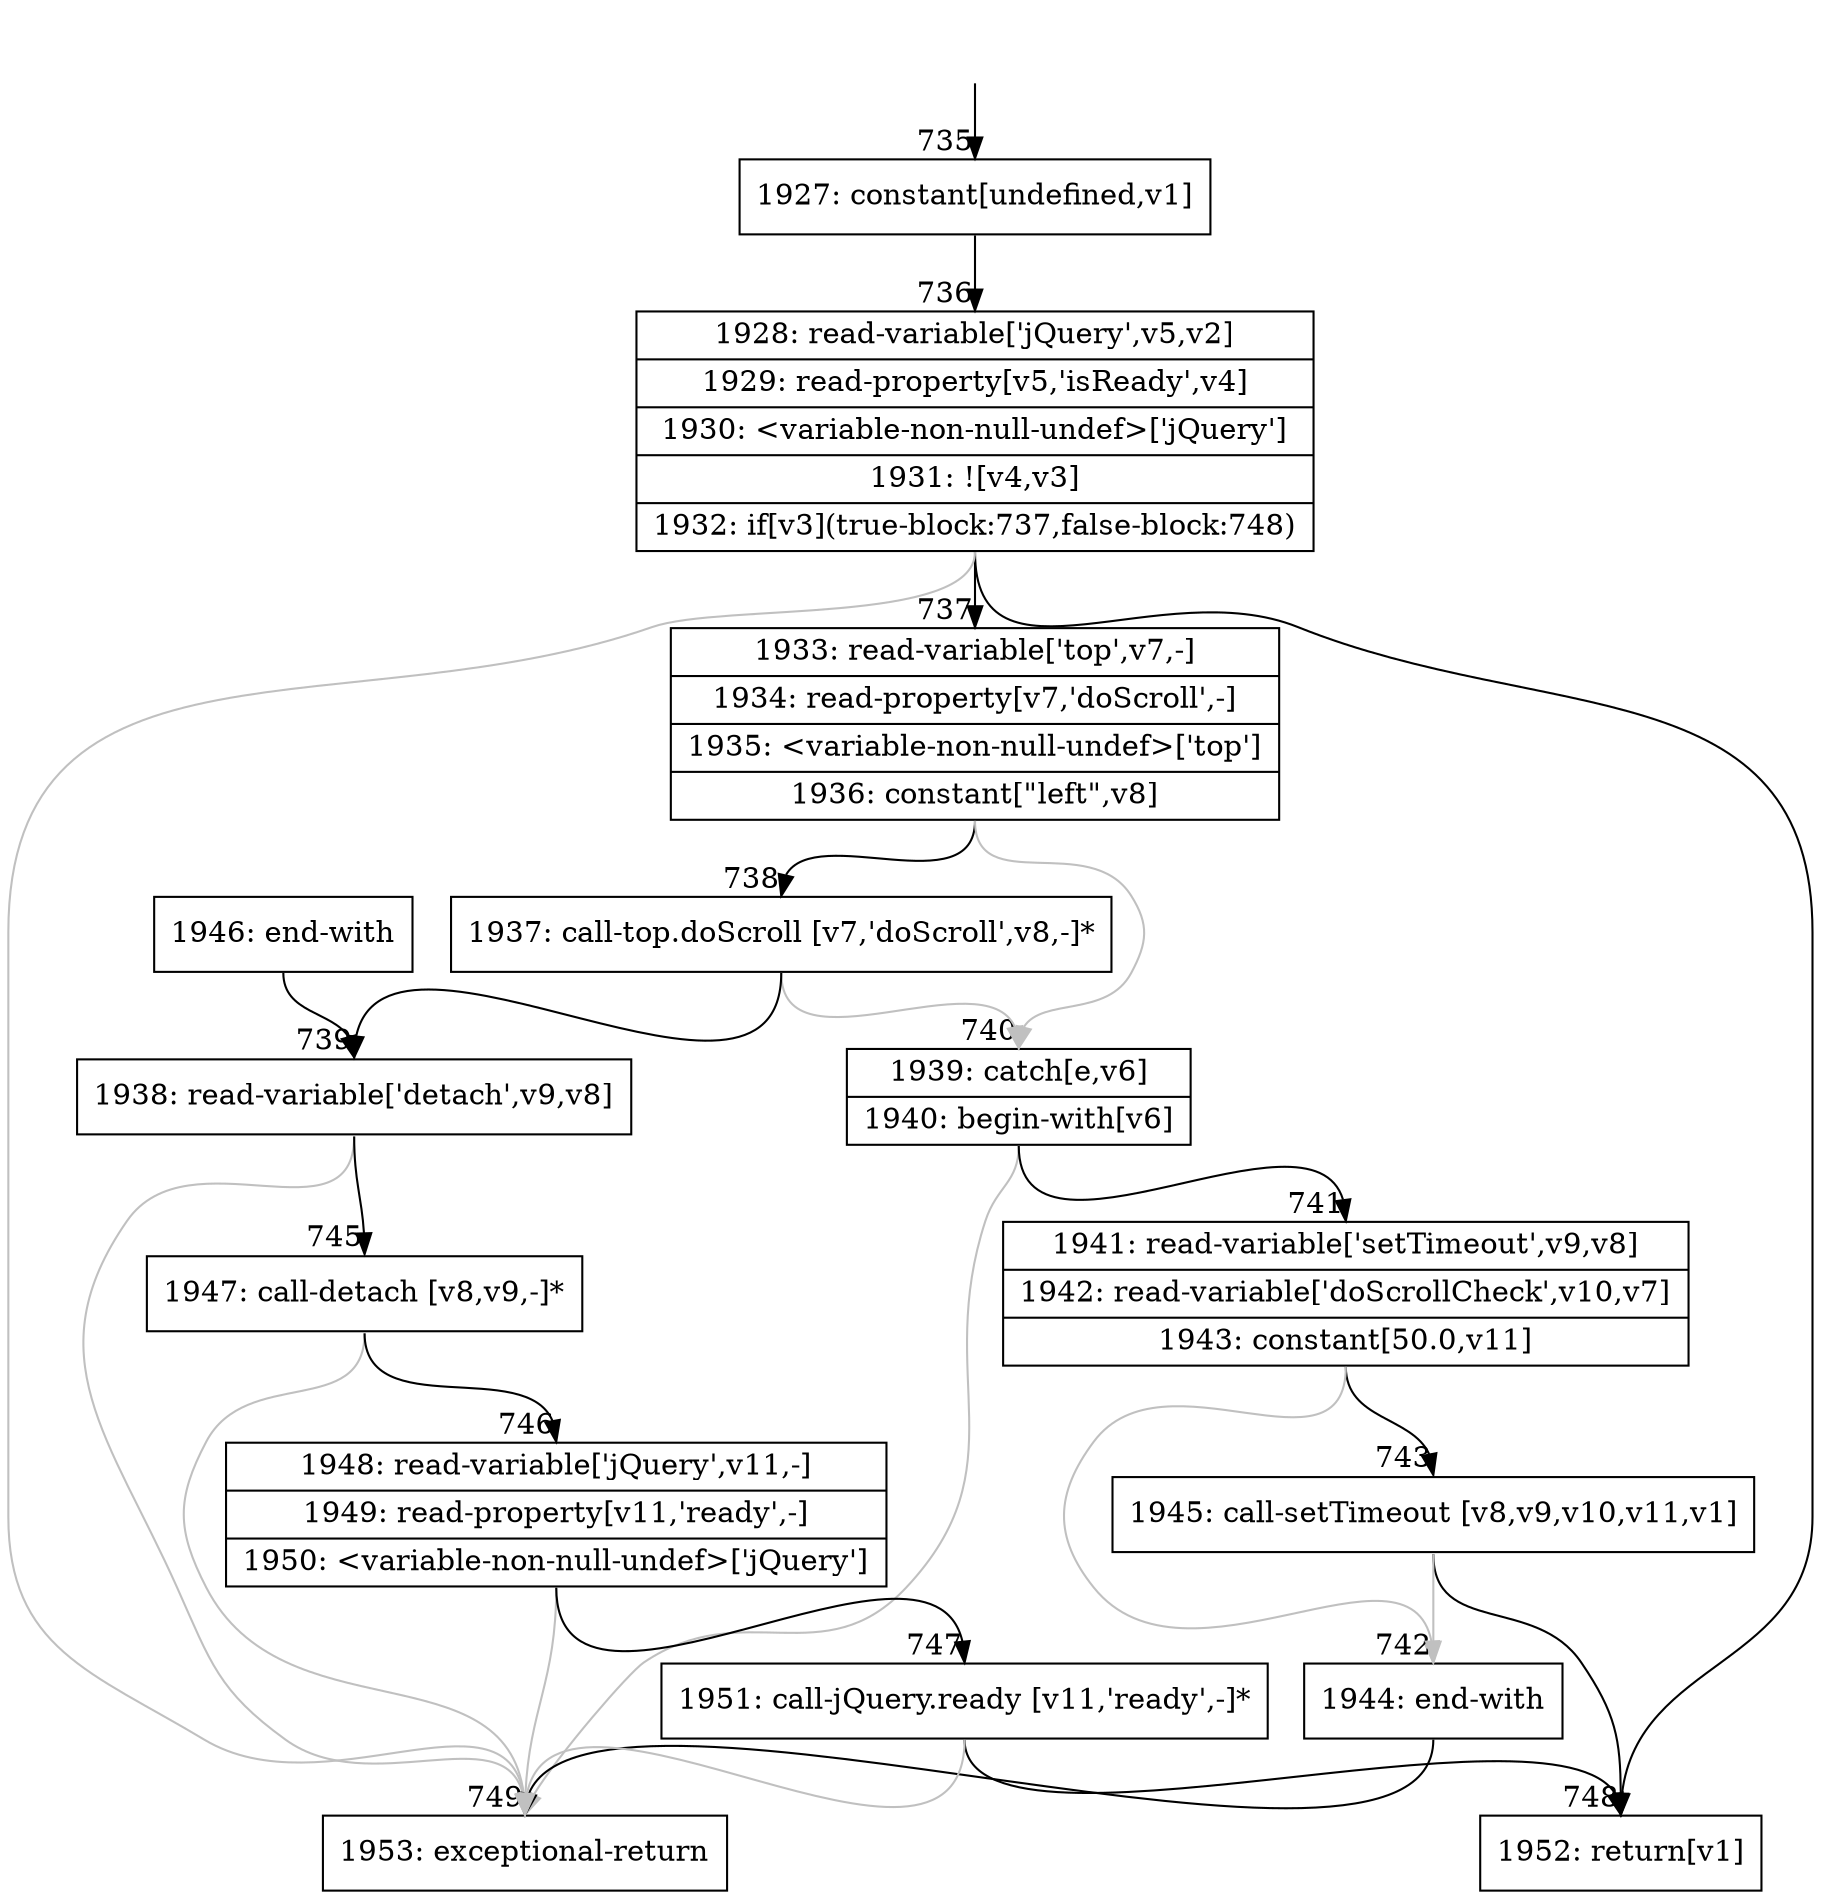 digraph {
rankdir="TD"
BB_entry54[shape=none,label=""];
BB_entry54 -> BB735 [tailport=s, headport=n, headlabel="    735"]
BB735 [shape=record label="{1927: constant[undefined,v1]}" ] 
BB735 -> BB736 [tailport=s, headport=n, headlabel="      736"]
BB736 [shape=record label="{1928: read-variable['jQuery',v5,v2]|1929: read-property[v5,'isReady',v4]|1930: \<variable-non-null-undef\>['jQuery']|1931: ![v4,v3]|1932: if[v3](true-block:737,false-block:748)}" ] 
BB736 -> BB737 [tailport=s, headport=n, headlabel="      737"]
BB736 -> BB748 [tailport=s, headport=n, headlabel="      748"]
BB736 -> BB749 [tailport=s, headport=n, color=gray, headlabel="      749"]
BB737 [shape=record label="{1933: read-variable['top',v7,-]|1934: read-property[v7,'doScroll',-]|1935: \<variable-non-null-undef\>['top']|1936: constant[\"left\",v8]}" ] 
BB737 -> BB738 [tailport=s, headport=n, headlabel="      738"]
BB737 -> BB740 [tailport=s, headport=n, color=gray, headlabel="      740"]
BB738 [shape=record label="{1937: call-top.doScroll [v7,'doScroll',v8,-]*}" ] 
BB738 -> BB739 [tailport=s, headport=n, headlabel="      739"]
BB738 -> BB740 [tailport=s, headport=n, color=gray]
BB739 [shape=record label="{1938: read-variable['detach',v9,v8]}" ] 
BB739 -> BB745 [tailport=s, headport=n, headlabel="      745"]
BB739 -> BB749 [tailport=s, headport=n, color=gray]
BB740 [shape=record label="{1939: catch[e,v6]|1940: begin-with[v6]}" ] 
BB740 -> BB741 [tailport=s, headport=n, headlabel="      741"]
BB740 -> BB749 [tailport=s, headport=n, color=gray]
BB741 [shape=record label="{1941: read-variable['setTimeout',v9,v8]|1942: read-variable['doScrollCheck',v10,v7]|1943: constant[50.0,v11]}" ] 
BB741 -> BB743 [tailport=s, headport=n, headlabel="      743"]
BB741 -> BB742 [tailport=s, headport=n, color=gray, headlabel="      742"]
BB742 [shape=record label="{1944: end-with}" ] 
BB742 -> BB749 [tailport=s, headport=n]
BB743 [shape=record label="{1945: call-setTimeout [v8,v9,v10,v11,v1]}" ] 
BB743 -> BB748 [tailport=s, headport=n]
BB743 -> BB742 [tailport=s, headport=n, color=gray]
BB744 [shape=record label="{1946: end-with}" ] 
BB744 -> BB739 [tailport=s, headport=n]
BB745 [shape=record label="{1947: call-detach [v8,v9,-]*}" ] 
BB745 -> BB746 [tailport=s, headport=n, headlabel="      746"]
BB745 -> BB749 [tailport=s, headport=n, color=gray]
BB746 [shape=record label="{1948: read-variable['jQuery',v11,-]|1949: read-property[v11,'ready',-]|1950: \<variable-non-null-undef\>['jQuery']}" ] 
BB746 -> BB747 [tailport=s, headport=n, headlabel="      747"]
BB746 -> BB749 [tailport=s, headport=n, color=gray]
BB747 [shape=record label="{1951: call-jQuery.ready [v11,'ready',-]*}" ] 
BB747 -> BB748 [tailport=s, headport=n]
BB747 -> BB749 [tailport=s, headport=n, color=gray]
BB748 [shape=record label="{1952: return[v1]}" ] 
BB749 [shape=record label="{1953: exceptional-return}" ] 
//#$~ 937
}
